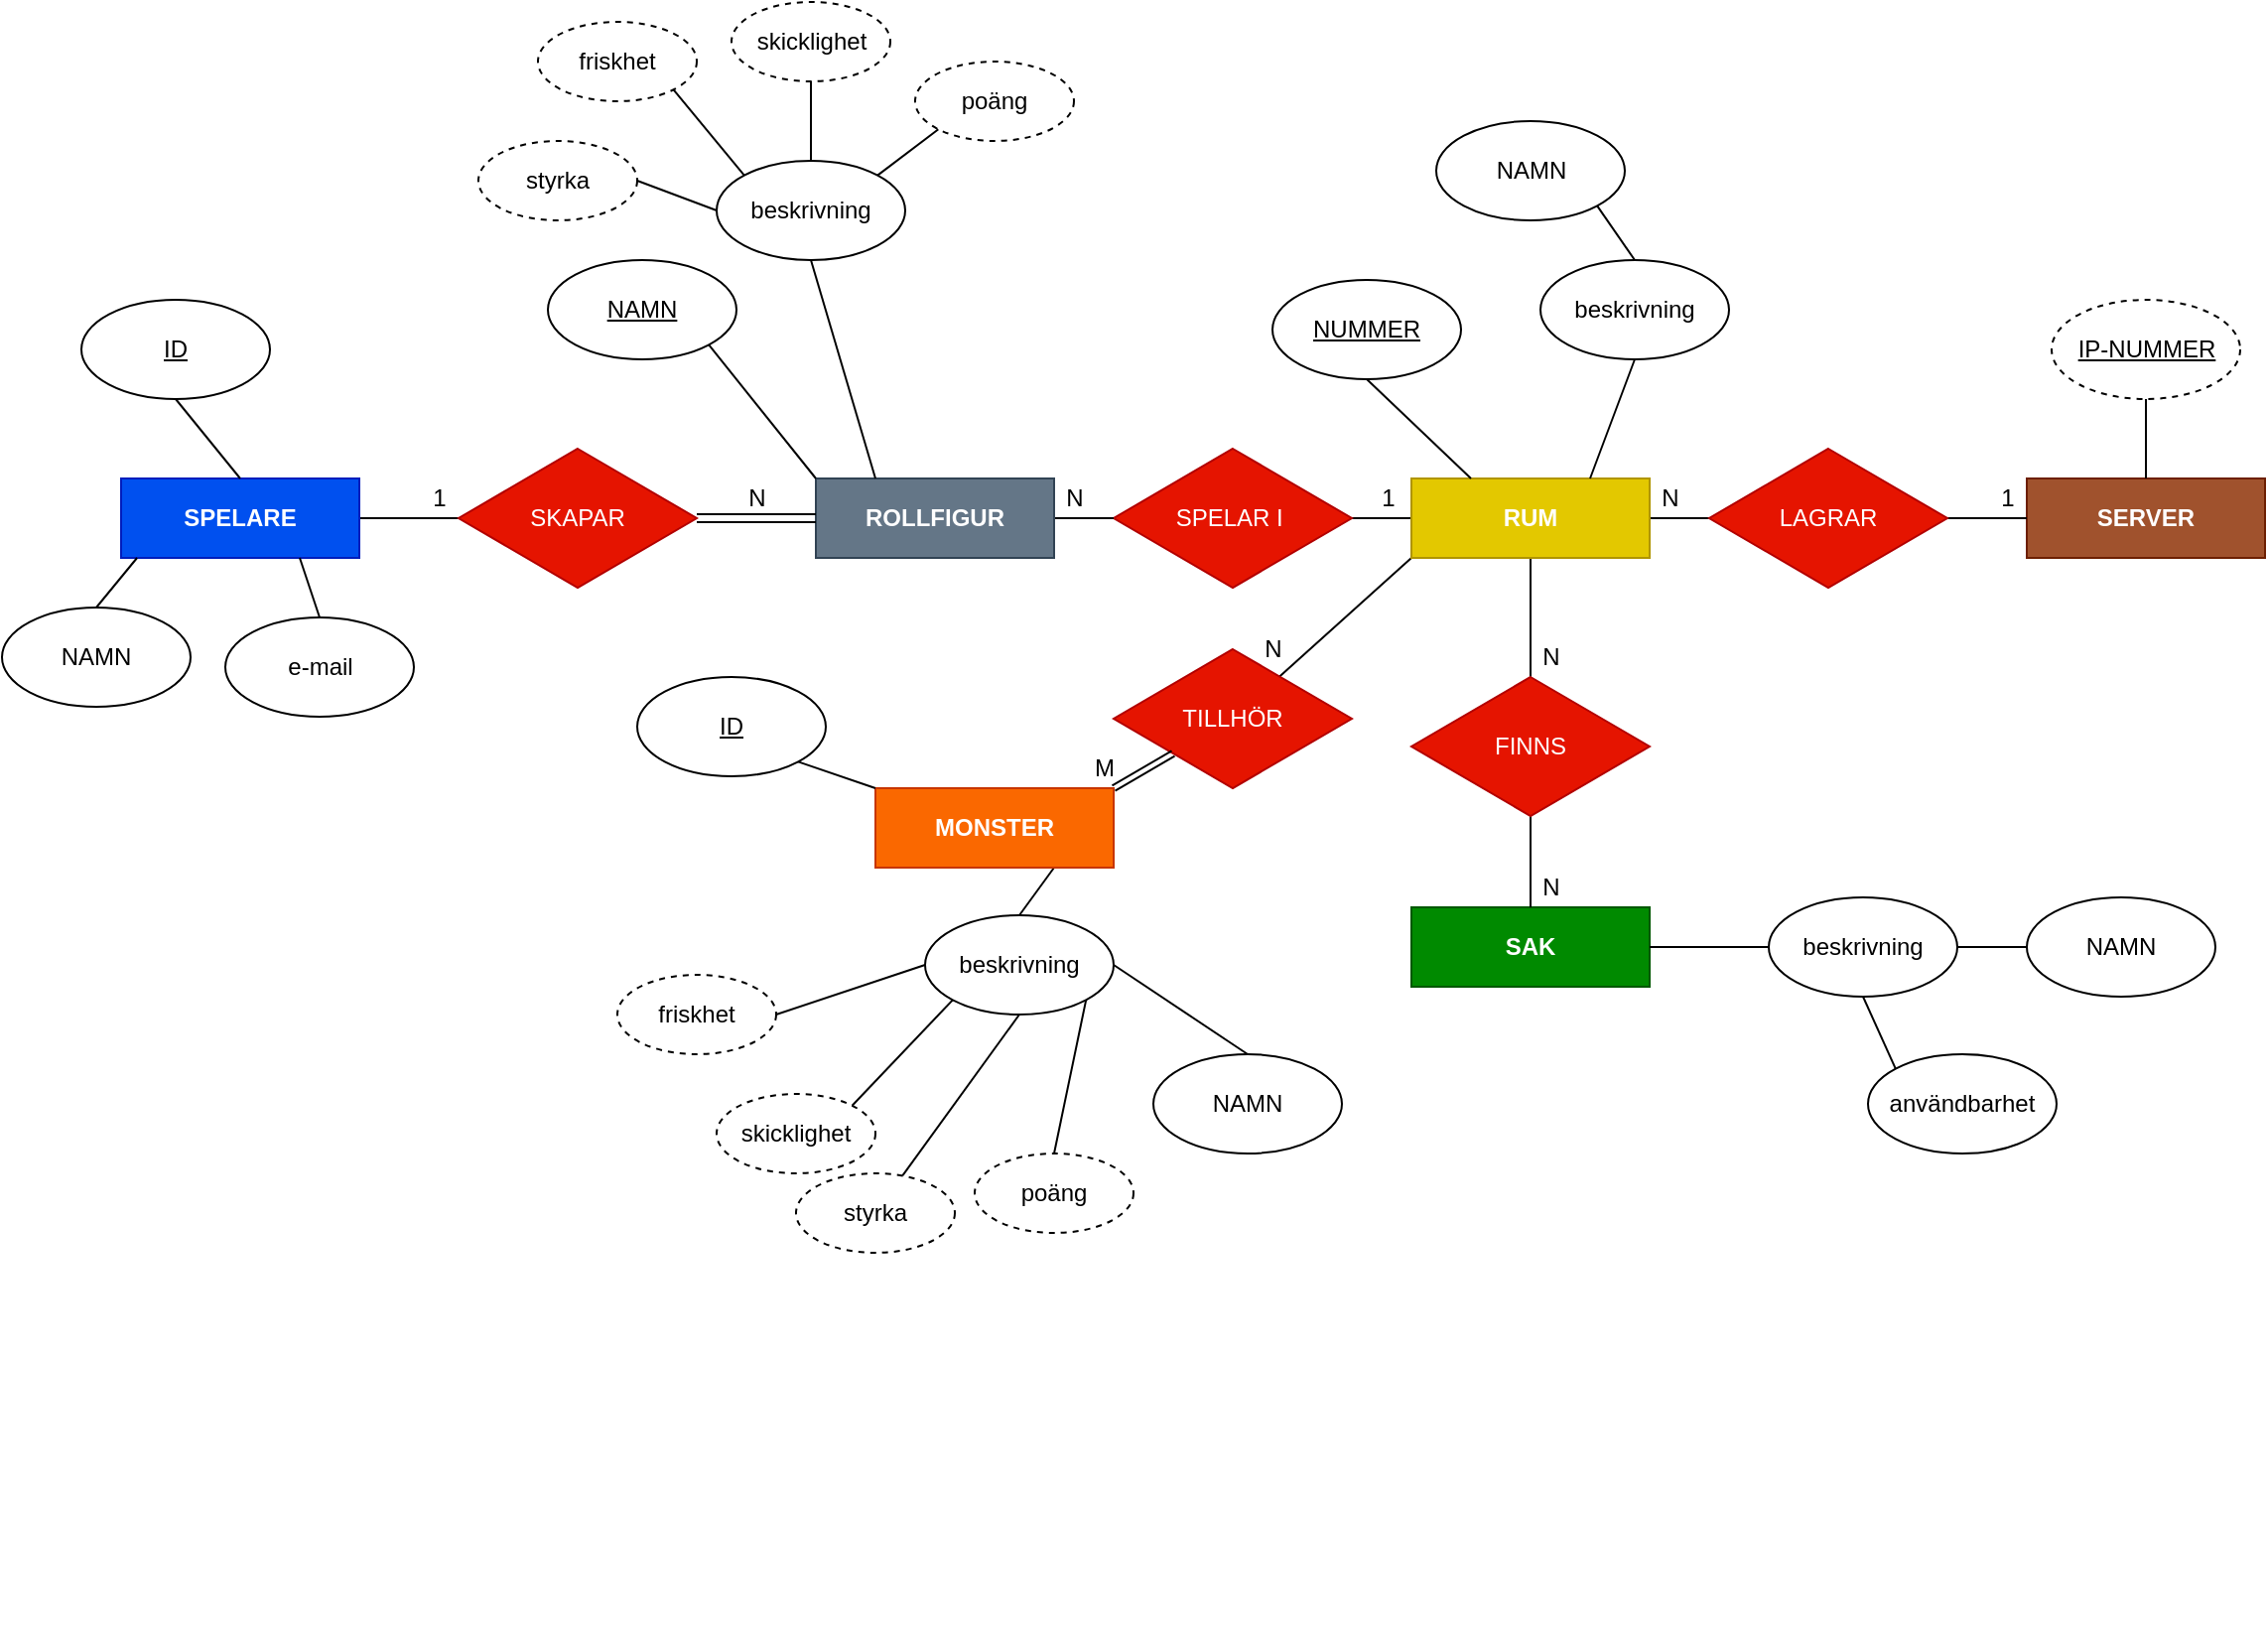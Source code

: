 <mxfile version="13.10.2" type="github">
  <diagram id="C5RBs43oDa-KdzZeNtuy" name="Page-1">
    <mxGraphModel dx="1620" dy="1638" grid="1" gridSize="10" guides="1" tooltips="1" connect="1" arrows="1" fold="1" page="1" pageScale="1" pageWidth="827" pageHeight="1169" math="0" shadow="0">
      <root>
        <mxCell id="WIyWlLk6GJQsqaUBKTNV-0" />
        <mxCell id="WIyWlLk6GJQsqaUBKTNV-1" parent="WIyWlLk6GJQsqaUBKTNV-0" />
        <mxCell id="C4hNHX41RETn5jxv50Yo-166" style="edgeStyle=none;rounded=0;orthogonalLoop=1;jettySize=auto;html=1;exitX=1;exitY=0.5;exitDx=0;exitDy=0;entryX=0;entryY=0.5;entryDx=0;entryDy=0;startArrow=none;startFill=0;endArrow=none;endFill=0;" edge="1" parent="WIyWlLk6GJQsqaUBKTNV-1" source="C4hNHX41RETn5jxv50Yo-65" target="C4hNHX41RETn5jxv50Yo-148">
          <mxGeometry relative="1" as="geometry" />
        </mxCell>
        <mxCell id="C4hNHX41RETn5jxv50Yo-65" value="&lt;font style=&quot;font-size: 12px&quot;&gt;&lt;b&gt;SPELARE&lt;/b&gt;&lt;/font&gt;" style="rounded=0;whiteSpace=wrap;html=1;fillColor=#0050ef;strokeColor=#001DBC;fontColor=#ffffff;" vertex="1" parent="WIyWlLk6GJQsqaUBKTNV-1">
          <mxGeometry x="-40" y="-800" width="120" height="40" as="geometry" />
        </mxCell>
        <mxCell id="C4hNHX41RETn5jxv50Yo-172" style="edgeStyle=none;rounded=0;orthogonalLoop=1;jettySize=auto;html=1;exitX=1;exitY=0.5;exitDx=0;exitDy=0;entryX=0;entryY=0.5;entryDx=0;entryDy=0;startArrow=none;startFill=0;endArrow=none;endFill=0;" edge="1" parent="WIyWlLk6GJQsqaUBKTNV-1" source="C4hNHX41RETn5jxv50Yo-74" target="C4hNHX41RETn5jxv50Yo-132">
          <mxGeometry relative="1" as="geometry" />
        </mxCell>
        <mxCell id="C4hNHX41RETn5jxv50Yo-74" value="SPELAR I&amp;nbsp;" style="rhombus;whiteSpace=wrap;html=1;fillColor=#e51400;strokeColor=#B20000;fontColor=#ffffff;" vertex="1" parent="WIyWlLk6GJQsqaUBKTNV-1">
          <mxGeometry x="460" y="-815" width="120" height="70" as="geometry" />
        </mxCell>
        <mxCell id="C4hNHX41RETn5jxv50Yo-228" style="edgeStyle=none;rounded=0;orthogonalLoop=1;jettySize=auto;html=1;exitX=0.75;exitY=1;exitDx=0;exitDy=0;entryX=0.5;entryY=0;entryDx=0;entryDy=0;startArrow=none;startFill=0;endArrow=none;endFill=0;" edge="1" parent="WIyWlLk6GJQsqaUBKTNV-1" source="C4hNHX41RETn5jxv50Yo-83" target="C4hNHX41RETn5jxv50Yo-219">
          <mxGeometry relative="1" as="geometry" />
        </mxCell>
        <mxCell id="C4hNHX41RETn5jxv50Yo-83" value="&lt;font style=&quot;font-size: 12px&quot;&gt;&lt;b&gt;MONSTER&lt;/b&gt;&lt;/font&gt;" style="rounded=0;whiteSpace=wrap;html=1;fillColor=#fa6800;strokeColor=#C73500;fontColor=#ffffff;" vertex="1" parent="WIyWlLk6GJQsqaUBKTNV-1">
          <mxGeometry x="340" y="-644" width="120" height="40" as="geometry" />
        </mxCell>
        <mxCell id="C4hNHX41RETn5jxv50Yo-171" value="" style="edgeStyle=none;rounded=0;orthogonalLoop=1;jettySize=auto;html=1;startArrow=none;startFill=0;endArrow=none;endFill=0;" edge="1" parent="WIyWlLk6GJQsqaUBKTNV-1" source="C4hNHX41RETn5jxv50Yo-93" target="C4hNHX41RETn5jxv50Yo-74">
          <mxGeometry relative="1" as="geometry" />
        </mxCell>
        <mxCell id="C4hNHX41RETn5jxv50Yo-93" value="&lt;b&gt;ROLLFIGUR&lt;/b&gt;" style="rounded=0;whiteSpace=wrap;html=1;fillColor=#647687;strokeColor=#314354;fontColor=#ffffff;" vertex="1" parent="WIyWlLk6GJQsqaUBKTNV-1">
          <mxGeometry x="310" y="-800" width="120" height="40" as="geometry" />
        </mxCell>
        <mxCell id="C4hNHX41RETn5jxv50Yo-177" style="edgeStyle=none;rounded=0;orthogonalLoop=1;jettySize=auto;html=1;exitX=1;exitY=0.5;exitDx=0;exitDy=0;entryX=0;entryY=0.5;entryDx=0;entryDy=0;startArrow=none;startFill=0;endArrow=none;endFill=0;" edge="1" parent="WIyWlLk6GJQsqaUBKTNV-1" source="C4hNHX41RETn5jxv50Yo-132" target="C4hNHX41RETn5jxv50Yo-176">
          <mxGeometry relative="1" as="geometry" />
        </mxCell>
        <mxCell id="C4hNHX41RETn5jxv50Yo-182" style="edgeStyle=none;rounded=0;orthogonalLoop=1;jettySize=auto;html=1;exitX=0;exitY=1;exitDx=0;exitDy=0;startArrow=none;startFill=0;endArrow=none;endFill=0;" edge="1" parent="WIyWlLk6GJQsqaUBKTNV-1" source="C4hNHX41RETn5jxv50Yo-132" target="C4hNHX41RETn5jxv50Yo-181">
          <mxGeometry relative="1" as="geometry" />
        </mxCell>
        <mxCell id="C4hNHX41RETn5jxv50Yo-190" style="edgeStyle=none;rounded=0;orthogonalLoop=1;jettySize=auto;html=1;exitX=0.5;exitY=1;exitDx=0;exitDy=0;entryX=0.5;entryY=0;entryDx=0;entryDy=0;startArrow=none;startFill=0;endArrow=none;endFill=0;" edge="1" parent="WIyWlLk6GJQsqaUBKTNV-1" source="C4hNHX41RETn5jxv50Yo-132" target="C4hNHX41RETn5jxv50Yo-188">
          <mxGeometry relative="1" as="geometry" />
        </mxCell>
        <mxCell id="C4hNHX41RETn5jxv50Yo-132" value="&lt;font style=&quot;font-size: 12px&quot;&gt;&lt;b&gt;RUM&lt;/b&gt;&lt;/font&gt;" style="rounded=0;whiteSpace=wrap;html=1;fillColor=#e3c800;strokeColor=#B09500;fontColor=#ffffff;" vertex="1" parent="WIyWlLk6GJQsqaUBKTNV-1">
          <mxGeometry x="610" y="-800" width="120" height="40" as="geometry" />
        </mxCell>
        <mxCell id="C4hNHX41RETn5jxv50Yo-146" value="&lt;font style=&quot;font-size: 12px&quot;&gt;&lt;b&gt;SAK&lt;/b&gt;&lt;/font&gt;" style="rounded=0;whiteSpace=wrap;html=1;fillColor=#008a00;strokeColor=#005700;fontColor=#ffffff;" vertex="1" parent="WIyWlLk6GJQsqaUBKTNV-1">
          <mxGeometry x="610" y="-584" width="120" height="40" as="geometry" />
        </mxCell>
        <mxCell id="C4hNHX41RETn5jxv50Yo-147" value="&lt;font style=&quot;font-size: 12px&quot;&gt;&lt;b&gt;SERVER&lt;/b&gt;&lt;/font&gt;" style="rounded=0;whiteSpace=wrap;html=1;fillColor=#a0522d;strokeColor=#6D1F00;fontColor=#ffffff;" vertex="1" parent="WIyWlLk6GJQsqaUBKTNV-1">
          <mxGeometry x="920" y="-800" width="120" height="40" as="geometry" />
        </mxCell>
        <mxCell id="C4hNHX41RETn5jxv50Yo-148" value="SKAPAR" style="rhombus;whiteSpace=wrap;html=1;fillColor=#e51400;strokeColor=#B20000;fontColor=#ffffff;" vertex="1" parent="WIyWlLk6GJQsqaUBKTNV-1">
          <mxGeometry x="130" y="-815" width="120" height="70" as="geometry" />
        </mxCell>
        <mxCell id="C4hNHX41RETn5jxv50Yo-200" style="edgeStyle=none;rounded=0;orthogonalLoop=1;jettySize=auto;html=1;exitX=0.5;exitY=0;exitDx=0;exitDy=0;entryX=0.067;entryY=1;entryDx=0;entryDy=0;entryPerimeter=0;startArrow=none;startFill=0;endArrow=none;endFill=0;" edge="1" parent="WIyWlLk6GJQsqaUBKTNV-1" source="C4hNHX41RETn5jxv50Yo-150" target="C4hNHX41RETn5jxv50Yo-65">
          <mxGeometry relative="1" as="geometry" />
        </mxCell>
        <mxCell id="C4hNHX41RETn5jxv50Yo-150" value="NAMN" style="ellipse;whiteSpace=wrap;html=1;" vertex="1" parent="WIyWlLk6GJQsqaUBKTNV-1">
          <mxGeometry x="-100" y="-735" width="95" height="50" as="geometry" />
        </mxCell>
        <mxCell id="C4hNHX41RETn5jxv50Yo-168" value="N" style="text;html=1;align=center;verticalAlign=middle;resizable=0;points=[];autosize=1;" vertex="1" parent="WIyWlLk6GJQsqaUBKTNV-1">
          <mxGeometry x="270" y="-800" width="20" height="20" as="geometry" />
        </mxCell>
        <mxCell id="C4hNHX41RETn5jxv50Yo-169" value="" style="shape=link;html=1;startArrow=none;startFill=0;endArrow=none;endFill=0;exitX=1;exitY=0.5;exitDx=0;exitDy=0;" edge="1" parent="WIyWlLk6GJQsqaUBKTNV-1" source="C4hNHX41RETn5jxv50Yo-148">
          <mxGeometry width="100" relative="1" as="geometry">
            <mxPoint x="280" y="-780" as="sourcePoint" />
            <mxPoint x="310" y="-780" as="targetPoint" />
          </mxGeometry>
        </mxCell>
        <mxCell id="C4hNHX41RETn5jxv50Yo-170" value="1" style="text;html=1;align=center;verticalAlign=middle;resizable=0;points=[];autosize=1;" vertex="1" parent="WIyWlLk6GJQsqaUBKTNV-1">
          <mxGeometry x="110" y="-800" width="20" height="20" as="geometry" />
        </mxCell>
        <mxCell id="C4hNHX41RETn5jxv50Yo-173" value="1" style="text;html=1;align=center;verticalAlign=middle;resizable=0;points=[];autosize=1;" vertex="1" parent="WIyWlLk6GJQsqaUBKTNV-1">
          <mxGeometry x="587.5" y="-800" width="20" height="20" as="geometry" />
        </mxCell>
        <mxCell id="C4hNHX41RETn5jxv50Yo-174" value="N" style="text;html=1;align=center;verticalAlign=middle;resizable=0;points=[];autosize=1;" vertex="1" parent="WIyWlLk6GJQsqaUBKTNV-1">
          <mxGeometry x="430" y="-800" width="20" height="20" as="geometry" />
        </mxCell>
        <mxCell id="C4hNHX41RETn5jxv50Yo-178" style="edgeStyle=none;rounded=0;orthogonalLoop=1;jettySize=auto;html=1;exitX=1;exitY=0.5;exitDx=0;exitDy=0;entryX=0;entryY=0.5;entryDx=0;entryDy=0;startArrow=none;startFill=0;endArrow=none;endFill=0;" edge="1" parent="WIyWlLk6GJQsqaUBKTNV-1" source="C4hNHX41RETn5jxv50Yo-176" target="C4hNHX41RETn5jxv50Yo-147">
          <mxGeometry relative="1" as="geometry" />
        </mxCell>
        <mxCell id="C4hNHX41RETn5jxv50Yo-176" value="LAGRAR" style="rhombus;whiteSpace=wrap;html=1;fillColor=#e51400;strokeColor=#B20000;fontColor=#ffffff;" vertex="1" parent="WIyWlLk6GJQsqaUBKTNV-1">
          <mxGeometry x="760" y="-815" width="120" height="70" as="geometry" />
        </mxCell>
        <mxCell id="C4hNHX41RETn5jxv50Yo-179" value="1" style="text;html=1;align=center;verticalAlign=middle;resizable=0;points=[];autosize=1;" vertex="1" parent="WIyWlLk6GJQsqaUBKTNV-1">
          <mxGeometry x="900" y="-800" width="20" height="20" as="geometry" />
        </mxCell>
        <mxCell id="C4hNHX41RETn5jxv50Yo-180" value="N" style="text;html=1;align=center;verticalAlign=middle;resizable=0;points=[];autosize=1;" vertex="1" parent="WIyWlLk6GJQsqaUBKTNV-1">
          <mxGeometry x="730" y="-800" width="20" height="20" as="geometry" />
        </mxCell>
        <mxCell id="C4hNHX41RETn5jxv50Yo-181" value="TILLHÖR" style="rhombus;whiteSpace=wrap;html=1;fillColor=#e51400;strokeColor=#B20000;fontColor=#ffffff;" vertex="1" parent="WIyWlLk6GJQsqaUBKTNV-1">
          <mxGeometry x="460" y="-714" width="120" height="70" as="geometry" />
        </mxCell>
        <mxCell id="C4hNHX41RETn5jxv50Yo-185" value="" style="shape=link;html=1;startArrow=none;startFill=0;endArrow=none;endFill=0;width=3;entryX=0;entryY=1;entryDx=0;entryDy=0;exitX=1;exitY=0;exitDx=0;exitDy=0;" edge="1" parent="WIyWlLk6GJQsqaUBKTNV-1" source="C4hNHX41RETn5jxv50Yo-83" target="C4hNHX41RETn5jxv50Yo-181">
          <mxGeometry width="100" relative="1" as="geometry">
            <mxPoint x="460" y="-950" as="sourcePoint" />
            <mxPoint x="540" y="-940" as="targetPoint" />
          </mxGeometry>
        </mxCell>
        <mxCell id="C4hNHX41RETn5jxv50Yo-186" value="N" style="text;html=1;align=center;verticalAlign=middle;resizable=0;points=[];autosize=1;" vertex="1" parent="WIyWlLk6GJQsqaUBKTNV-1">
          <mxGeometry x="530" y="-724" width="20" height="20" as="geometry" />
        </mxCell>
        <mxCell id="C4hNHX41RETn5jxv50Yo-187" value="M" style="text;html=1;align=center;verticalAlign=middle;resizable=0;points=[];autosize=1;" vertex="1" parent="WIyWlLk6GJQsqaUBKTNV-1">
          <mxGeometry x="440" y="-664" width="30" height="20" as="geometry" />
        </mxCell>
        <mxCell id="C4hNHX41RETn5jxv50Yo-192" style="edgeStyle=none;rounded=0;orthogonalLoop=1;jettySize=auto;html=1;exitX=0.5;exitY=1;exitDx=0;exitDy=0;entryX=0.5;entryY=0;entryDx=0;entryDy=0;startArrow=none;startFill=0;endArrow=none;endFill=0;" edge="1" parent="WIyWlLk6GJQsqaUBKTNV-1" source="C4hNHX41RETn5jxv50Yo-188" target="C4hNHX41RETn5jxv50Yo-146">
          <mxGeometry relative="1" as="geometry" />
        </mxCell>
        <mxCell id="C4hNHX41RETn5jxv50Yo-188" value="FINNS" style="rhombus;whiteSpace=wrap;html=1;fillColor=#e51400;strokeColor=#B20000;fontColor=#ffffff;" vertex="1" parent="WIyWlLk6GJQsqaUBKTNV-1">
          <mxGeometry x="610" y="-700" width="120" height="70" as="geometry" />
        </mxCell>
        <mxCell id="C4hNHX41RETn5jxv50Yo-191" value="N" style="text;html=1;align=center;verticalAlign=middle;resizable=0;points=[];autosize=1;" vertex="1" parent="WIyWlLk6GJQsqaUBKTNV-1">
          <mxGeometry x="670" y="-720" width="20" height="20" as="geometry" />
        </mxCell>
        <mxCell id="C4hNHX41RETn5jxv50Yo-193" value="N" style="text;html=1;align=center;verticalAlign=middle;resizable=0;points=[];autosize=1;" vertex="1" parent="WIyWlLk6GJQsqaUBKTNV-1">
          <mxGeometry x="670" y="-604" width="20" height="20" as="geometry" />
        </mxCell>
        <mxCell id="C4hNHX41RETn5jxv50Yo-122" style="edgeStyle=none;rounded=0;orthogonalLoop=1;jettySize=auto;html=1;exitX=0.75;exitY=0;exitDx=0;exitDy=0;startArrow=none;startFill=0;endArrow=ERoneToMany;endFill=0;" edge="1" parent="WIyWlLk6GJQsqaUBKTNV-1">
          <mxGeometry relative="1" as="geometry">
            <mxPoint x="945" y="-230" as="sourcePoint" />
            <mxPoint x="945" y="-230" as="targetPoint" />
          </mxGeometry>
        </mxCell>
        <mxCell id="C4hNHX41RETn5jxv50Yo-199" style="edgeStyle=none;rounded=0;orthogonalLoop=1;jettySize=auto;html=1;exitX=0.5;exitY=0;exitDx=0;exitDy=0;entryX=0.75;entryY=1;entryDx=0;entryDy=0;startArrow=none;startFill=0;endArrow=none;endFill=0;" edge="1" parent="WIyWlLk6GJQsqaUBKTNV-1" source="C4hNHX41RETn5jxv50Yo-197" target="C4hNHX41RETn5jxv50Yo-65">
          <mxGeometry relative="1" as="geometry" />
        </mxCell>
        <mxCell id="C4hNHX41RETn5jxv50Yo-197" value="e-mail" style="ellipse;whiteSpace=wrap;html=1;" vertex="1" parent="WIyWlLk6GJQsqaUBKTNV-1">
          <mxGeometry x="12.5" y="-730" width="95" height="50" as="geometry" />
        </mxCell>
        <mxCell id="C4hNHX41RETn5jxv50Yo-202" style="edgeStyle=none;rounded=0;orthogonalLoop=1;jettySize=auto;html=1;exitX=0.5;exitY=1;exitDx=0;exitDy=0;entryX=0.5;entryY=0;entryDx=0;entryDy=0;startArrow=none;startFill=0;endArrow=none;endFill=0;" edge="1" parent="WIyWlLk6GJQsqaUBKTNV-1" source="C4hNHX41RETn5jxv50Yo-201" target="C4hNHX41RETn5jxv50Yo-65">
          <mxGeometry relative="1" as="geometry" />
        </mxCell>
        <mxCell id="C4hNHX41RETn5jxv50Yo-201" value="&lt;u&gt;ID&lt;/u&gt;" style="ellipse;whiteSpace=wrap;html=1;" vertex="1" parent="WIyWlLk6GJQsqaUBKTNV-1">
          <mxGeometry x="-60" y="-890" width="95" height="50" as="geometry" />
        </mxCell>
        <mxCell id="C4hNHX41RETn5jxv50Yo-208" style="edgeStyle=none;rounded=0;orthogonalLoop=1;jettySize=auto;html=1;exitX=1;exitY=1;exitDx=0;exitDy=0;entryX=0;entryY=0;entryDx=0;entryDy=0;startArrow=none;startFill=0;endArrow=none;endFill=0;" edge="1" parent="WIyWlLk6GJQsqaUBKTNV-1" source="C4hNHX41RETn5jxv50Yo-203" target="C4hNHX41RETn5jxv50Yo-93">
          <mxGeometry relative="1" as="geometry" />
        </mxCell>
        <mxCell id="C4hNHX41RETn5jxv50Yo-203" value="&lt;u&gt;NAMN&lt;/u&gt;" style="ellipse;whiteSpace=wrap;html=1;" vertex="1" parent="WIyWlLk6GJQsqaUBKTNV-1">
          <mxGeometry x="175" y="-910" width="95" height="50" as="geometry" />
        </mxCell>
        <mxCell id="C4hNHX41RETn5jxv50Yo-206" style="edgeStyle=none;rounded=0;orthogonalLoop=1;jettySize=auto;html=1;exitX=0.5;exitY=1;exitDx=0;exitDy=0;entryX=0.25;entryY=0;entryDx=0;entryDy=0;startArrow=none;startFill=0;endArrow=none;endFill=0;" edge="1" parent="WIyWlLk6GJQsqaUBKTNV-1" source="C4hNHX41RETn5jxv50Yo-204" target="C4hNHX41RETn5jxv50Yo-93">
          <mxGeometry relative="1" as="geometry" />
        </mxCell>
        <mxCell id="C4hNHX41RETn5jxv50Yo-204" value="beskrivning" style="ellipse;whiteSpace=wrap;html=1;" vertex="1" parent="WIyWlLk6GJQsqaUBKTNV-1">
          <mxGeometry x="260" y="-960" width="95" height="50" as="geometry" />
        </mxCell>
        <mxCell id="C4hNHX41RETn5jxv50Yo-214" style="edgeStyle=none;rounded=0;orthogonalLoop=1;jettySize=auto;html=1;exitX=1;exitY=0.5;exitDx=0;exitDy=0;entryX=0;entryY=0.5;entryDx=0;entryDy=0;startArrow=none;startFill=0;endArrow=none;endFill=0;" edge="1" parent="WIyWlLk6GJQsqaUBKTNV-1" source="C4hNHX41RETn5jxv50Yo-209" target="C4hNHX41RETn5jxv50Yo-204">
          <mxGeometry relative="1" as="geometry" />
        </mxCell>
        <mxCell id="C4hNHX41RETn5jxv50Yo-209" value="styrka" style="ellipse;whiteSpace=wrap;html=1;dashed=1;" vertex="1" parent="WIyWlLk6GJQsqaUBKTNV-1">
          <mxGeometry x="140" y="-970" width="80" height="40" as="geometry" />
        </mxCell>
        <mxCell id="C4hNHX41RETn5jxv50Yo-215" style="edgeStyle=none;rounded=0;orthogonalLoop=1;jettySize=auto;html=1;exitX=1;exitY=1;exitDx=0;exitDy=0;entryX=0;entryY=0;entryDx=0;entryDy=0;startArrow=none;startFill=0;endArrow=none;endFill=0;" edge="1" parent="WIyWlLk6GJQsqaUBKTNV-1" source="C4hNHX41RETn5jxv50Yo-211" target="C4hNHX41RETn5jxv50Yo-204">
          <mxGeometry relative="1" as="geometry" />
        </mxCell>
        <mxCell id="C4hNHX41RETn5jxv50Yo-211" value="friskhet" style="ellipse;whiteSpace=wrap;html=1;dashed=1;" vertex="1" parent="WIyWlLk6GJQsqaUBKTNV-1">
          <mxGeometry x="170" y="-1030" width="80" height="40" as="geometry" />
        </mxCell>
        <mxCell id="C4hNHX41RETn5jxv50Yo-216" style="edgeStyle=none;rounded=0;orthogonalLoop=1;jettySize=auto;html=1;exitX=0.5;exitY=1;exitDx=0;exitDy=0;entryX=0.5;entryY=0;entryDx=0;entryDy=0;startArrow=none;startFill=0;endArrow=none;endFill=0;" edge="1" parent="WIyWlLk6GJQsqaUBKTNV-1" source="C4hNHX41RETn5jxv50Yo-212" target="C4hNHX41RETn5jxv50Yo-204">
          <mxGeometry relative="1" as="geometry" />
        </mxCell>
        <mxCell id="C4hNHX41RETn5jxv50Yo-212" value="skicklighet" style="ellipse;whiteSpace=wrap;html=1;dashed=1;" vertex="1" parent="WIyWlLk6GJQsqaUBKTNV-1">
          <mxGeometry x="267.5" y="-1040" width="80" height="40" as="geometry" />
        </mxCell>
        <mxCell id="C4hNHX41RETn5jxv50Yo-217" style="edgeStyle=none;rounded=0;orthogonalLoop=1;jettySize=auto;html=1;exitX=0;exitY=1;exitDx=0;exitDy=0;entryX=1;entryY=0;entryDx=0;entryDy=0;startArrow=none;startFill=0;endArrow=none;endFill=0;" edge="1" parent="WIyWlLk6GJQsqaUBKTNV-1" source="C4hNHX41RETn5jxv50Yo-213" target="C4hNHX41RETn5jxv50Yo-204">
          <mxGeometry relative="1" as="geometry" />
        </mxCell>
        <mxCell id="C4hNHX41RETn5jxv50Yo-213" value="poäng" style="ellipse;whiteSpace=wrap;html=1;dashed=1;" vertex="1" parent="WIyWlLk6GJQsqaUBKTNV-1">
          <mxGeometry x="360" y="-1010" width="80" height="40" as="geometry" />
        </mxCell>
        <mxCell id="C4hNHX41RETn5jxv50Yo-218" value="poäng" style="ellipse;whiteSpace=wrap;html=1;dashed=1;" vertex="1" parent="WIyWlLk6GJQsqaUBKTNV-1">
          <mxGeometry x="390" y="-460" width="80" height="40" as="geometry" />
        </mxCell>
        <mxCell id="C4hNHX41RETn5jxv50Yo-224" style="edgeStyle=none;rounded=0;orthogonalLoop=1;jettySize=auto;html=1;exitX=1;exitY=1;exitDx=0;exitDy=0;entryX=0.5;entryY=0;entryDx=0;entryDy=0;startArrow=none;startFill=0;endArrow=none;endFill=0;" edge="1" parent="WIyWlLk6GJQsqaUBKTNV-1" source="C4hNHX41RETn5jxv50Yo-219" target="C4hNHX41RETn5jxv50Yo-218">
          <mxGeometry relative="1" as="geometry" />
        </mxCell>
        <mxCell id="C4hNHX41RETn5jxv50Yo-225" style="edgeStyle=none;rounded=0;orthogonalLoop=1;jettySize=auto;html=1;exitX=0.5;exitY=1;exitDx=0;exitDy=0;startArrow=none;startFill=0;endArrow=none;endFill=0;" edge="1" parent="WIyWlLk6GJQsqaUBKTNV-1" source="C4hNHX41RETn5jxv50Yo-219" target="C4hNHX41RETn5jxv50Yo-221">
          <mxGeometry relative="1" as="geometry" />
        </mxCell>
        <mxCell id="C4hNHX41RETn5jxv50Yo-219" value="beskrivning" style="ellipse;whiteSpace=wrap;html=1;" vertex="1" parent="WIyWlLk6GJQsqaUBKTNV-1">
          <mxGeometry x="365" y="-580" width="95" height="50" as="geometry" />
        </mxCell>
        <mxCell id="C4hNHX41RETn5jxv50Yo-221" value="styrka" style="ellipse;whiteSpace=wrap;html=1;dashed=1;" vertex="1" parent="WIyWlLk6GJQsqaUBKTNV-1">
          <mxGeometry x="300" y="-450" width="80" height="40" as="geometry" />
        </mxCell>
        <mxCell id="C4hNHX41RETn5jxv50Yo-226" style="edgeStyle=none;rounded=0;orthogonalLoop=1;jettySize=auto;html=1;exitX=1;exitY=0;exitDx=0;exitDy=0;entryX=0;entryY=1;entryDx=0;entryDy=0;startArrow=none;startFill=0;endArrow=none;endFill=0;" edge="1" parent="WIyWlLk6GJQsqaUBKTNV-1" source="C4hNHX41RETn5jxv50Yo-222" target="C4hNHX41RETn5jxv50Yo-219">
          <mxGeometry relative="1" as="geometry" />
        </mxCell>
        <mxCell id="C4hNHX41RETn5jxv50Yo-222" value="skicklighet" style="ellipse;whiteSpace=wrap;html=1;dashed=1;" vertex="1" parent="WIyWlLk6GJQsqaUBKTNV-1">
          <mxGeometry x="260" y="-490" width="80" height="40" as="geometry" />
        </mxCell>
        <mxCell id="C4hNHX41RETn5jxv50Yo-227" style="edgeStyle=none;rounded=0;orthogonalLoop=1;jettySize=auto;html=1;exitX=1;exitY=0.5;exitDx=0;exitDy=0;entryX=0;entryY=0.5;entryDx=0;entryDy=0;startArrow=none;startFill=0;endArrow=none;endFill=0;" edge="1" parent="WIyWlLk6GJQsqaUBKTNV-1" source="C4hNHX41RETn5jxv50Yo-223" target="C4hNHX41RETn5jxv50Yo-219">
          <mxGeometry relative="1" as="geometry" />
        </mxCell>
        <mxCell id="C4hNHX41RETn5jxv50Yo-223" value="friskhet" style="ellipse;whiteSpace=wrap;html=1;dashed=1;" vertex="1" parent="WIyWlLk6GJQsqaUBKTNV-1">
          <mxGeometry x="210" y="-550" width="80" height="40" as="geometry" />
        </mxCell>
        <mxCell id="C4hNHX41RETn5jxv50Yo-232" style="edgeStyle=none;rounded=0;orthogonalLoop=1;jettySize=auto;html=1;exitX=0.5;exitY=0;exitDx=0;exitDy=0;entryX=1;entryY=0.5;entryDx=0;entryDy=0;startArrow=none;startFill=0;endArrow=none;endFill=0;" edge="1" parent="WIyWlLk6GJQsqaUBKTNV-1" source="C4hNHX41RETn5jxv50Yo-231" target="C4hNHX41RETn5jxv50Yo-219">
          <mxGeometry relative="1" as="geometry" />
        </mxCell>
        <mxCell id="C4hNHX41RETn5jxv50Yo-231" value="NAMN" style="ellipse;whiteSpace=wrap;html=1;" vertex="1" parent="WIyWlLk6GJQsqaUBKTNV-1">
          <mxGeometry x="480" y="-510" width="95" height="50" as="geometry" />
        </mxCell>
        <mxCell id="C4hNHX41RETn5jxv50Yo-238" style="edgeStyle=none;rounded=0;orthogonalLoop=1;jettySize=auto;html=1;exitX=0.5;exitY=1;exitDx=0;exitDy=0;entryX=0.75;entryY=0;entryDx=0;entryDy=0;startArrow=none;startFill=0;endArrow=none;endFill=0;" edge="1" parent="WIyWlLk6GJQsqaUBKTNV-1" source="C4hNHX41RETn5jxv50Yo-233" target="C4hNHX41RETn5jxv50Yo-132">
          <mxGeometry relative="1" as="geometry" />
        </mxCell>
        <mxCell id="C4hNHX41RETn5jxv50Yo-233" value="beskrivning" style="ellipse;whiteSpace=wrap;html=1;" vertex="1" parent="WIyWlLk6GJQsqaUBKTNV-1">
          <mxGeometry x="675" y="-910" width="95" height="50" as="geometry" />
        </mxCell>
        <mxCell id="C4hNHX41RETn5jxv50Yo-237" style="edgeStyle=none;rounded=0;orthogonalLoop=1;jettySize=auto;html=1;exitX=1;exitY=1;exitDx=0;exitDy=0;entryX=0.5;entryY=0;entryDx=0;entryDy=0;startArrow=none;startFill=0;endArrow=none;endFill=0;" edge="1" parent="WIyWlLk6GJQsqaUBKTNV-1" source="C4hNHX41RETn5jxv50Yo-234" target="C4hNHX41RETn5jxv50Yo-233">
          <mxGeometry relative="1" as="geometry" />
        </mxCell>
        <mxCell id="C4hNHX41RETn5jxv50Yo-234" value="NAMN" style="ellipse;whiteSpace=wrap;html=1;" vertex="1" parent="WIyWlLk6GJQsqaUBKTNV-1">
          <mxGeometry x="622.5" y="-980" width="95" height="50" as="geometry" />
        </mxCell>
        <mxCell id="C4hNHX41RETn5jxv50Yo-236" style="edgeStyle=none;rounded=0;orthogonalLoop=1;jettySize=auto;html=1;exitX=0.5;exitY=1;exitDx=0;exitDy=0;entryX=0.25;entryY=0;entryDx=0;entryDy=0;startArrow=none;startFill=0;endArrow=none;endFill=0;" edge="1" parent="WIyWlLk6GJQsqaUBKTNV-1" source="C4hNHX41RETn5jxv50Yo-235" target="C4hNHX41RETn5jxv50Yo-132">
          <mxGeometry relative="1" as="geometry" />
        </mxCell>
        <mxCell id="C4hNHX41RETn5jxv50Yo-235" value="&lt;u&gt;NUMMER&lt;/u&gt;" style="ellipse;whiteSpace=wrap;html=1;" vertex="1" parent="WIyWlLk6GJQsqaUBKTNV-1">
          <mxGeometry x="540" y="-900" width="95" height="50" as="geometry" />
        </mxCell>
        <mxCell id="C4hNHX41RETn5jxv50Yo-243" style="edgeStyle=none;rounded=0;orthogonalLoop=1;jettySize=auto;html=1;exitX=0;exitY=0.5;exitDx=0;exitDy=0;entryX=1;entryY=0.5;entryDx=0;entryDy=0;startArrow=none;startFill=0;endArrow=none;endFill=0;" edge="1" parent="WIyWlLk6GJQsqaUBKTNV-1" source="C4hNHX41RETn5jxv50Yo-239" target="C4hNHX41RETn5jxv50Yo-146">
          <mxGeometry relative="1" as="geometry" />
        </mxCell>
        <mxCell id="C4hNHX41RETn5jxv50Yo-244" style="edgeStyle=none;rounded=0;orthogonalLoop=1;jettySize=auto;html=1;exitX=1;exitY=0.5;exitDx=0;exitDy=0;entryX=0;entryY=0.5;entryDx=0;entryDy=0;startArrow=none;startFill=0;endArrow=none;endFill=0;" edge="1" parent="WIyWlLk6GJQsqaUBKTNV-1" source="C4hNHX41RETn5jxv50Yo-239" target="C4hNHX41RETn5jxv50Yo-240">
          <mxGeometry relative="1" as="geometry" />
        </mxCell>
        <mxCell id="C4hNHX41RETn5jxv50Yo-245" style="edgeStyle=none;rounded=0;orthogonalLoop=1;jettySize=auto;html=1;exitX=0.5;exitY=1;exitDx=0;exitDy=0;entryX=0;entryY=0;entryDx=0;entryDy=0;startArrow=none;startFill=0;endArrow=none;endFill=0;" edge="1" parent="WIyWlLk6GJQsqaUBKTNV-1" source="C4hNHX41RETn5jxv50Yo-239" target="C4hNHX41RETn5jxv50Yo-242">
          <mxGeometry relative="1" as="geometry" />
        </mxCell>
        <mxCell id="C4hNHX41RETn5jxv50Yo-239" value="beskrivning" style="ellipse;whiteSpace=wrap;html=1;" vertex="1" parent="WIyWlLk6GJQsqaUBKTNV-1">
          <mxGeometry x="790" y="-589" width="95" height="50" as="geometry" />
        </mxCell>
        <mxCell id="C4hNHX41RETn5jxv50Yo-240" value="NAMN" style="ellipse;whiteSpace=wrap;html=1;" vertex="1" parent="WIyWlLk6GJQsqaUBKTNV-1">
          <mxGeometry x="920" y="-589" width="95" height="50" as="geometry" />
        </mxCell>
        <mxCell id="C4hNHX41RETn5jxv50Yo-242" value="användbarhet" style="ellipse;whiteSpace=wrap;html=1;" vertex="1" parent="WIyWlLk6GJQsqaUBKTNV-1">
          <mxGeometry x="840" y="-510" width="95" height="50" as="geometry" />
        </mxCell>
        <mxCell id="C4hNHX41RETn5jxv50Yo-247" style="edgeStyle=none;rounded=0;orthogonalLoop=1;jettySize=auto;html=1;exitX=0.5;exitY=1;exitDx=0;exitDy=0;entryX=0.5;entryY=0;entryDx=0;entryDy=0;startArrow=none;startFill=0;endArrow=none;endFill=0;" edge="1" parent="WIyWlLk6GJQsqaUBKTNV-1" source="C4hNHX41RETn5jxv50Yo-246" target="C4hNHX41RETn5jxv50Yo-147">
          <mxGeometry relative="1" as="geometry" />
        </mxCell>
        <mxCell id="C4hNHX41RETn5jxv50Yo-246" value="&lt;u&gt;IP-NUMMER&lt;/u&gt;" style="ellipse;whiteSpace=wrap;html=1;dashed=1;" vertex="1" parent="WIyWlLk6GJQsqaUBKTNV-1">
          <mxGeometry x="932.5" y="-890" width="95" height="50" as="geometry" />
        </mxCell>
        <mxCell id="C4hNHX41RETn5jxv50Yo-249" style="edgeStyle=none;rounded=0;orthogonalLoop=1;jettySize=auto;html=1;exitX=1;exitY=1;exitDx=0;exitDy=0;entryX=0;entryY=0;entryDx=0;entryDy=0;startArrow=none;startFill=0;endArrow=none;endFill=0;" edge="1" parent="WIyWlLk6GJQsqaUBKTNV-1" source="C4hNHX41RETn5jxv50Yo-248" target="C4hNHX41RETn5jxv50Yo-83">
          <mxGeometry relative="1" as="geometry" />
        </mxCell>
        <mxCell id="C4hNHX41RETn5jxv50Yo-248" value="&lt;u&gt;ID&lt;/u&gt;" style="ellipse;whiteSpace=wrap;html=1;" vertex="1" parent="WIyWlLk6GJQsqaUBKTNV-1">
          <mxGeometry x="220" y="-700" width="95" height="50" as="geometry" />
        </mxCell>
      </root>
    </mxGraphModel>
  </diagram>
</mxfile>
